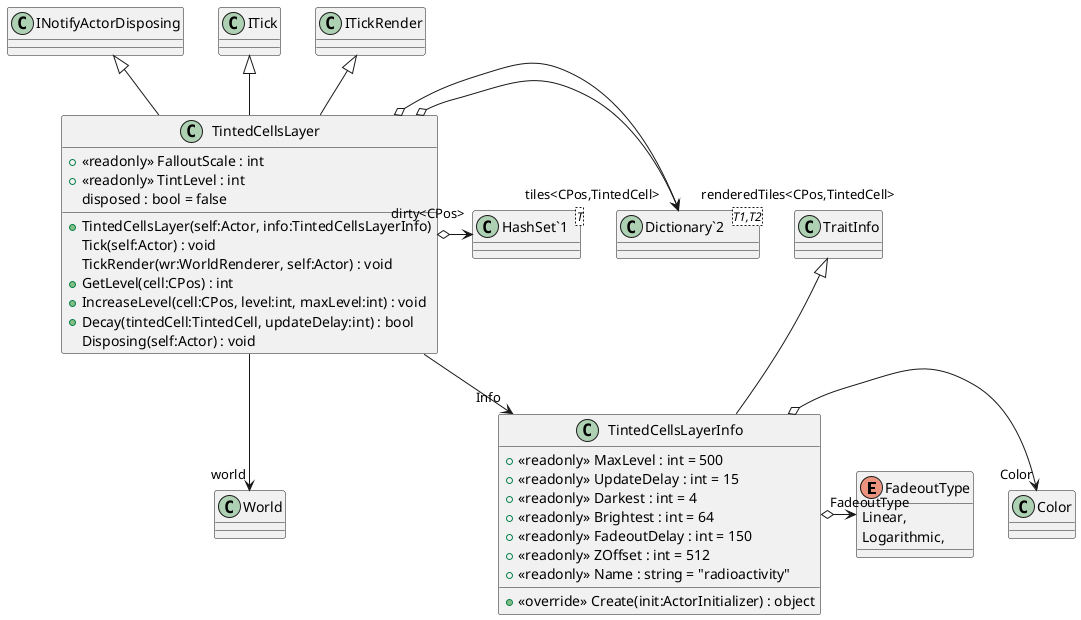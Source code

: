 @startuml
enum FadeoutType {
    Linear,
    Logarithmic,
}
class TintedCellsLayerInfo {
    + <<readonly>> MaxLevel : int = 500
    + <<readonly>> UpdateDelay : int = 15
    + <<readonly>> Darkest : int = 4
    + <<readonly>> Brightest : int = 64
    + <<readonly>> FadeoutDelay : int = 150
    + <<readonly>> ZOffset : int = 512
    + <<readonly>> Name : string = "radioactivity"
    + <<override>> Create(init:ActorInitializer) : object
}
class TintedCellsLayer {
    + <<readonly>> FalloutScale : int
    + <<readonly>> TintLevel : int
    + TintedCellsLayer(self:Actor, info:TintedCellsLayerInfo)
    Tick(self:Actor) : void
    TickRender(wr:WorldRenderer, self:Actor) : void
    + GetLevel(cell:CPos) : int
    + IncreaseLevel(cell:CPos, level:int, maxLevel:int) : void
    + Decay(tintedCell:TintedCell, updateDelay:int) : bool
    disposed : bool = false
    Disposing(self:Actor) : void
}
class "Dictionary`2"<T1,T2> {
}
class "HashSet`1"<T> {
}
TraitInfo <|-- TintedCellsLayerInfo
TintedCellsLayerInfo o-> "Color" Color
TintedCellsLayerInfo o-> "FadeoutType" FadeoutType
INotifyActorDisposing <|-- TintedCellsLayer
ITick <|-- TintedCellsLayer
ITickRender <|-- TintedCellsLayer
TintedCellsLayer --> "world" World
TintedCellsLayer --> "Info" TintedCellsLayerInfo
TintedCellsLayer o-> "tiles<CPos,TintedCell>" "Dictionary`2"
TintedCellsLayer o-> "renderedTiles<CPos,TintedCell>" "Dictionary`2"
TintedCellsLayer o-> "dirty<CPos>" "HashSet`1"
@enduml
